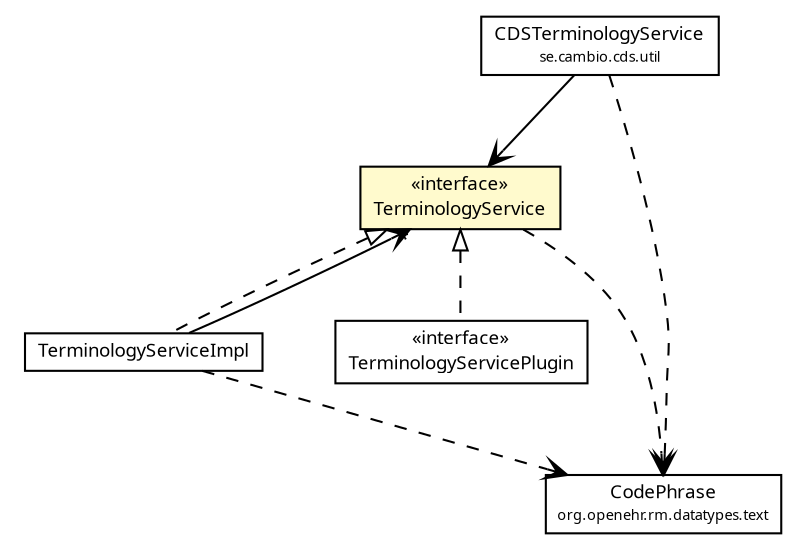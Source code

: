 #!/usr/local/bin/dot
#
# Class diagram 
# Generated by UMLGraph version R5_6 (http://www.umlgraph.org/)
#

digraph G {
	edge [fontname="Trebuchet MS",fontsize=10,labelfontname="Trebuchet MS",labelfontsize=10];
	node [fontname="Trebuchet MS",fontsize=10,shape=plaintext];
	nodesep=0.25;
	ranksep=0.5;
	// se.cambio.cds.util.CDSTerminologyService
	c335904 [label=<<table title="se.cambio.cds.util.CDSTerminologyService" border="0" cellborder="1" cellspacing="0" cellpadding="2" port="p" href="../util/CDSTerminologyService.html">
		<tr><td><table border="0" cellspacing="0" cellpadding="1">
<tr><td align="center" balign="center"><font face="Trebuchet MS"> CDSTerminologyService </font></td></tr>
<tr><td align="center" balign="center"><font face="Trebuchet MS" point-size="7.0"> se.cambio.cds.util </font></td></tr>
		</table></td></tr>
		</table>>, URL="../util/CDSTerminologyService.html", fontname="Trebuchet MS", fontcolor="black", fontsize=9.0];
	// se.cambio.cds.ts.TerminologyServicePlugin
	c336054 [label=<<table title="se.cambio.cds.ts.TerminologyServicePlugin" border="0" cellborder="1" cellspacing="0" cellpadding="2" port="p" href="./TerminologyServicePlugin.html">
		<tr><td><table border="0" cellspacing="0" cellpadding="1">
<tr><td align="center" balign="center"> &#171;interface&#187; </td></tr>
<tr><td align="center" balign="center"><font face="Trebuchet MS"> TerminologyServicePlugin </font></td></tr>
		</table></td></tr>
		</table>>, URL="./TerminologyServicePlugin.html", fontname="Trebuchet MS", fontcolor="black", fontsize=9.0];
	// se.cambio.cds.ts.TerminologyServiceImpl
	c336055 [label=<<table title="se.cambio.cds.ts.TerminologyServiceImpl" border="0" cellborder="1" cellspacing="0" cellpadding="2" port="p" href="./TerminologyServiceImpl.html">
		<tr><td><table border="0" cellspacing="0" cellpadding="1">
<tr><td align="center" balign="center"><font face="Trebuchet MS"> TerminologyServiceImpl </font></td></tr>
		</table></td></tr>
		</table>>, URL="./TerminologyServiceImpl.html", fontname="Trebuchet MS", fontcolor="black", fontsize=9.0];
	// se.cambio.cds.ts.TerminologyService
	c336058 [label=<<table title="se.cambio.cds.ts.TerminologyService" border="0" cellborder="1" cellspacing="0" cellpadding="2" port="p" bgcolor="lemonChiffon" href="./TerminologyService.html">
		<tr><td><table border="0" cellspacing="0" cellpadding="1">
<tr><td align="center" balign="center"> &#171;interface&#187; </td></tr>
<tr><td align="center" balign="center"><font face="Trebuchet MS"> TerminologyService </font></td></tr>
		</table></td></tr>
		</table>>, URL="./TerminologyService.html", fontname="Trebuchet MS", fontcolor="black", fontsize=9.0];
	//se.cambio.cds.ts.TerminologyServicePlugin implements se.cambio.cds.ts.TerminologyService
	c336058:p -> c336054:p [dir=back,arrowtail=empty,style=dashed];
	//se.cambio.cds.ts.TerminologyServiceImpl implements se.cambio.cds.ts.TerminologyService
	c336058:p -> c336055:p [dir=back,arrowtail=empty,style=dashed];
	// se.cambio.cds.util.CDSTerminologyService NAVASSOC se.cambio.cds.ts.TerminologyService
	c335904:p -> c336058:p [taillabel="", label="", headlabel="", fontname="Trebuchet MS", fontcolor="black", fontsize=10.0, color="black", arrowhead=open];
	// se.cambio.cds.ts.TerminologyServiceImpl NAVASSOC se.cambio.cds.ts.TerminologyService
	c336055:p -> c336058:p [taillabel="", label="", headlabel="*", fontname="Trebuchet MS", fontcolor="black", fontsize=10.0, color="black", arrowhead=open];
	// se.cambio.cds.util.CDSTerminologyService DEPEND org.openehr.rm.datatypes.text.CodePhrase
	c335904:p -> c336436:p [taillabel="", label="", headlabel="", fontname="Trebuchet MS", fontcolor="black", fontsize=10.0, color="black", arrowhead=open, style=dashed];
	// se.cambio.cds.ts.TerminologyServiceImpl DEPEND org.openehr.rm.datatypes.text.CodePhrase
	c336055:p -> c336436:p [taillabel="", label="", headlabel="", fontname="Trebuchet MS", fontcolor="black", fontsize=10.0, color="black", arrowhead=open, style=dashed];
	// se.cambio.cds.ts.TerminologyService DEPEND org.openehr.rm.datatypes.text.CodePhrase
	c336058:p -> c336436:p [taillabel="", label="", headlabel="", fontname="Trebuchet MS", fontcolor="black", fontsize=10.0, color="black", arrowhead=open, style=dashed];
	// org.openehr.rm.datatypes.text.CodePhrase
	c336436 [label=<<table title="org.openehr.rm.datatypes.text.CodePhrase" border="0" cellborder="1" cellspacing="0" cellpadding="2" port="p" href="http://java.sun.com/j2se/1.4.2/docs/api/org/openehr/rm/datatypes/text/CodePhrase.html">
		<tr><td><table border="0" cellspacing="0" cellpadding="1">
<tr><td align="center" balign="center"><font face="Trebuchet MS"> CodePhrase </font></td></tr>
<tr><td align="center" balign="center"><font face="Trebuchet MS" point-size="7.0"> org.openehr.rm.datatypes.text </font></td></tr>
		</table></td></tr>
		</table>>, URL="http://java.sun.com/j2se/1.4.2/docs/api/org/openehr/rm/datatypes/text/CodePhrase.html", fontname="Trebuchet MS", fontcolor="black", fontsize=9.0];
}

